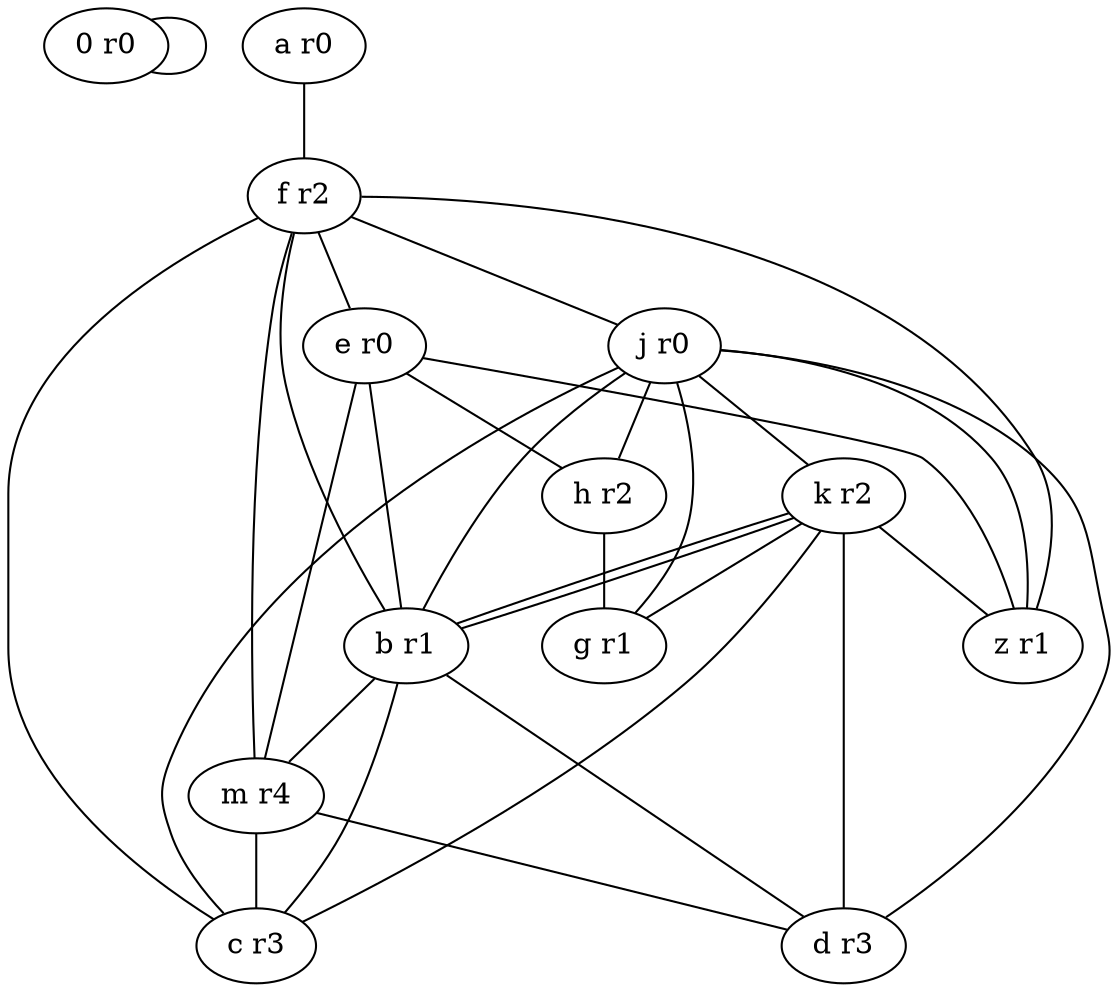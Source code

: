 graph G{
  0 [label="0 r0"]
  a [label="a r0"]
  b [label="b r1"]
  c [label="c r3"]
  d [label="d r3"]
  e [label="e r0"]
  f [label="f r2"]
  g [label="g r1"]
  h [label="h r2"]
  j [label="j r0"]
  k [label="k r2"]
  m [label="m r4"]
  z [label="z r1"]
  a -- f
  f -- e
  f -- m
  f -- j
  f -- z
  f -- b
  f -- c
  e -- z
  e -- h
  e -- b
  e -- m
  j -- k
  j -- d
  j -- h
  j -- g
  j -- z
  j -- b
  j -- c
  k -- b
  k -- d
  k -- g
  k -- z
  k -- b
  k -- c
  b -- m
  b -- d
  b -- c
  m -- c
  m -- d
  h -- g
  0 -- 0
}
